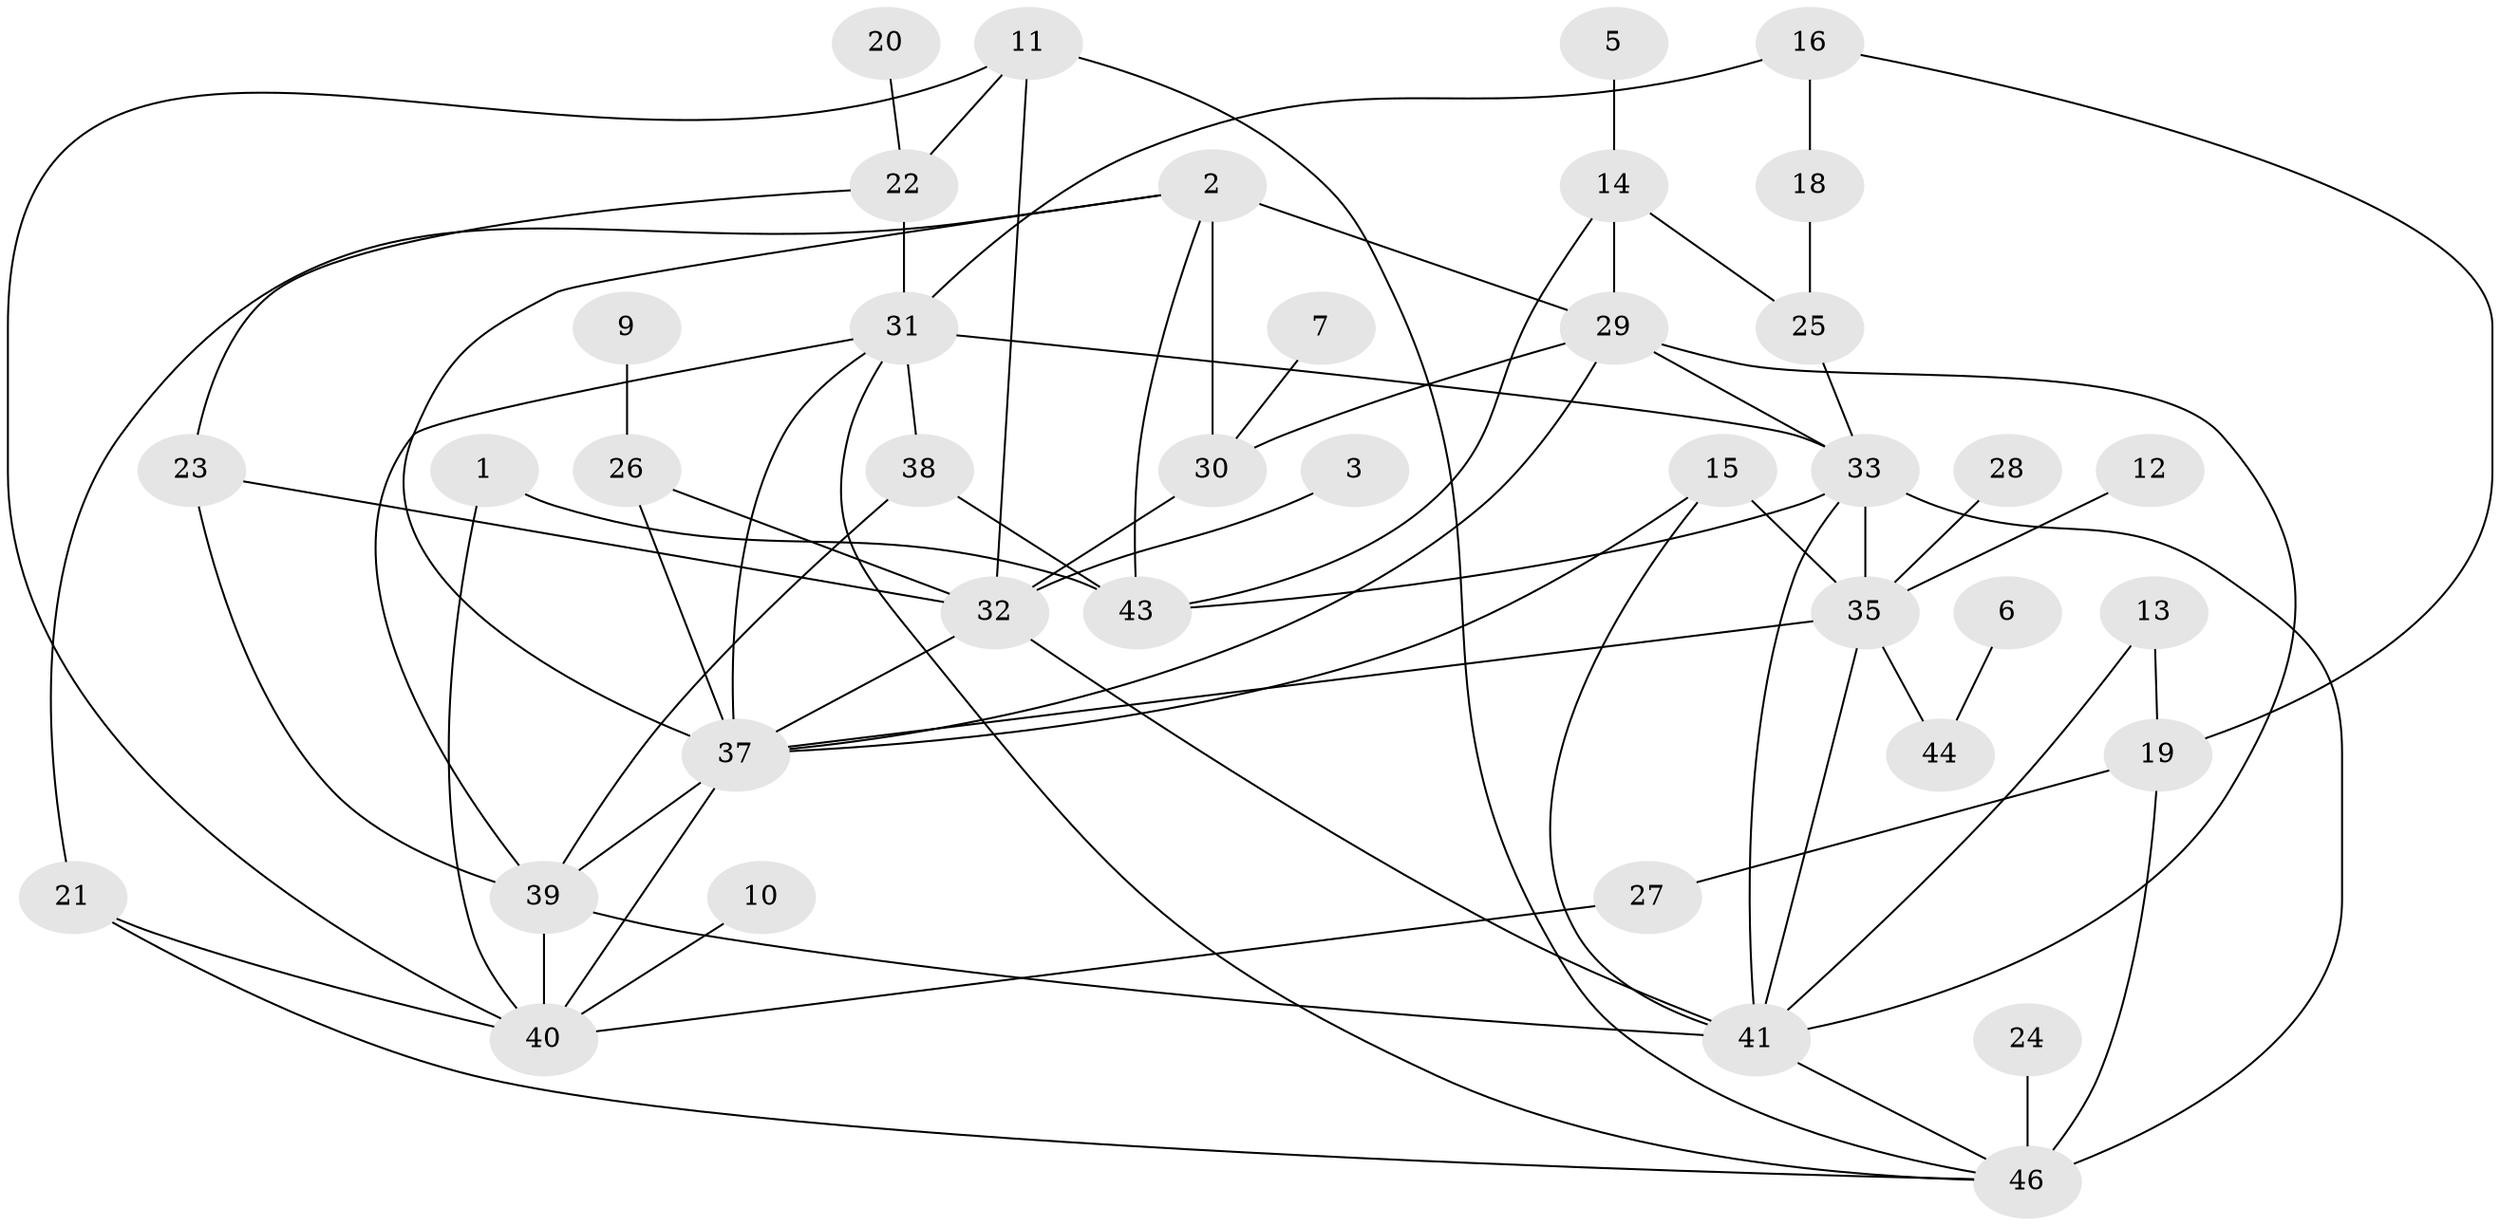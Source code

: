 // original degree distribution, {4: 0.12087912087912088, 2: 0.21978021978021978, 5: 0.07692307692307693, 1: 0.1978021978021978, 3: 0.24175824175824176, 0: 0.06593406593406594, 6: 0.06593406593406594, 7: 0.01098901098901099}
// Generated by graph-tools (version 1.1) at 2025/49/03/09/25 03:49:10]
// undirected, 39 vertices, 71 edges
graph export_dot {
graph [start="1"]
  node [color=gray90,style=filled];
  1;
  2;
  3;
  5;
  6;
  7;
  9;
  10;
  11;
  12;
  13;
  14;
  15;
  16;
  18;
  19;
  20;
  21;
  22;
  23;
  24;
  25;
  26;
  27;
  28;
  29;
  30;
  31;
  32;
  33;
  35;
  37;
  38;
  39;
  40;
  41;
  43;
  44;
  46;
  1 -- 40 [weight=1.0];
  1 -- 43 [weight=1.0];
  2 -- 21 [weight=1.0];
  2 -- 29 [weight=1.0];
  2 -- 30 [weight=1.0];
  2 -- 37 [weight=1.0];
  2 -- 43 [weight=1.0];
  3 -- 32 [weight=1.0];
  5 -- 14 [weight=1.0];
  6 -- 44 [weight=1.0];
  7 -- 30 [weight=1.0];
  9 -- 26 [weight=1.0];
  10 -- 40 [weight=1.0];
  11 -- 22 [weight=1.0];
  11 -- 32 [weight=1.0];
  11 -- 40 [weight=1.0];
  11 -- 46 [weight=1.0];
  12 -- 35 [weight=1.0];
  13 -- 19 [weight=1.0];
  13 -- 41 [weight=1.0];
  14 -- 25 [weight=1.0];
  14 -- 29 [weight=1.0];
  14 -- 43 [weight=1.0];
  15 -- 35 [weight=1.0];
  15 -- 37 [weight=1.0];
  15 -- 41 [weight=1.0];
  16 -- 18 [weight=1.0];
  16 -- 19 [weight=1.0];
  16 -- 31 [weight=1.0];
  18 -- 25 [weight=1.0];
  19 -- 27 [weight=1.0];
  19 -- 46 [weight=1.0];
  20 -- 22 [weight=1.0];
  21 -- 40 [weight=1.0];
  21 -- 46 [weight=1.0];
  22 -- 23 [weight=1.0];
  22 -- 31 [weight=2.0];
  23 -- 32 [weight=1.0];
  23 -- 39 [weight=1.0];
  24 -- 46 [weight=1.0];
  25 -- 33 [weight=1.0];
  26 -- 32 [weight=1.0];
  26 -- 37 [weight=1.0];
  27 -- 40 [weight=1.0];
  28 -- 35 [weight=1.0];
  29 -- 30 [weight=1.0];
  29 -- 33 [weight=1.0];
  29 -- 37 [weight=1.0];
  29 -- 41 [weight=1.0];
  30 -- 32 [weight=1.0];
  31 -- 33 [weight=2.0];
  31 -- 37 [weight=1.0];
  31 -- 38 [weight=1.0];
  31 -- 39 [weight=1.0];
  31 -- 46 [weight=1.0];
  32 -- 37 [weight=1.0];
  32 -- 41 [weight=1.0];
  33 -- 35 [weight=1.0];
  33 -- 41 [weight=2.0];
  33 -- 43 [weight=1.0];
  33 -- 46 [weight=3.0];
  35 -- 37 [weight=1.0];
  35 -- 41 [weight=1.0];
  35 -- 44 [weight=1.0];
  37 -- 39 [weight=1.0];
  37 -- 40 [weight=1.0];
  38 -- 39 [weight=1.0];
  38 -- 43 [weight=1.0];
  39 -- 40 [weight=1.0];
  39 -- 41 [weight=1.0];
  41 -- 46 [weight=1.0];
}
